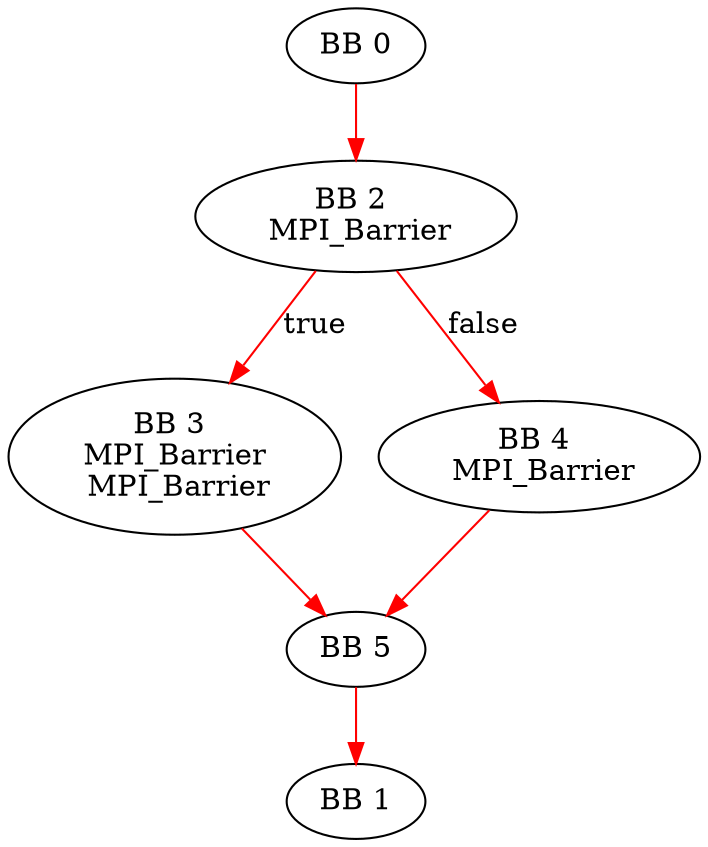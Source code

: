 Digraph G{
0 [label="BB 0" shape=ellipse]
0 -> 2 [color=red label=""]
2 [label="BB 2 \n MPI_Barrier" shape=ellipse]
2 -> 3 [color=red label="true"]
2 -> 4 [color=red label="false"]
3 [label="BB 3 \n MPI_Barrier \n MPI_Barrier" shape=ellipse]
3 -> 5 [color=red label=""]
4 [label="BB 4 \n MPI_Barrier" shape=ellipse]
4 -> 5 [color=red label=""]
5 [label="BB 5" shape=ellipse]
5 -> 1 [color=red label=""]
1 [label="BB 1" shape=ellipse]
}
